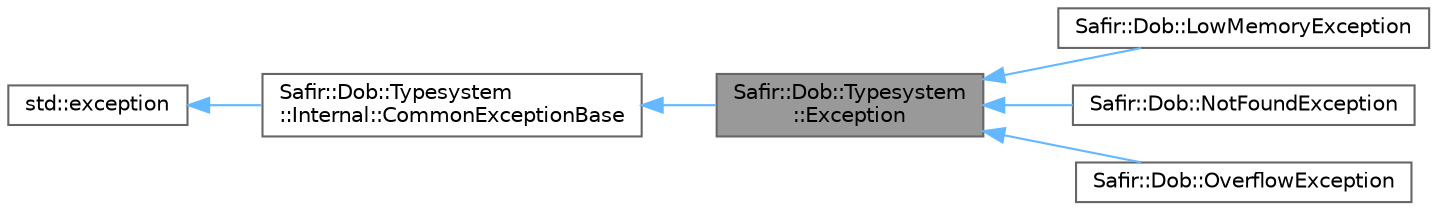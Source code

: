 digraph "Safir::Dob::Typesystem::Exception"
{
 // LATEX_PDF_SIZE
  bgcolor="transparent";
  edge [fontname=Helvetica,fontsize=10,labelfontname=Helvetica,labelfontsize=10];
  node [fontname=Helvetica,fontsize=10,shape=box,height=0.2,width=0.4];
  rankdir="LR";
  Node1 [label="Safir::Dob::Typesystem\l::Exception",height=0.2,width=0.4,color="gray40", fillcolor="grey60", style="filled", fontcolor="black",tooltip="This is the base class of all (non-Fundamental) Exceptions."];
  Node2 -> Node1 [dir="back",color="steelblue1",style="solid"];
  Node2 [label="Safir::Dob::Typesystem\l::Internal::CommonExceptionBase",height=0.2,width=0.4,color="gray40", fillcolor="white", style="filled",URL="$a01447.html",tooltip="Common functionality for the exception hierarchy of the DOB typesystem."];
  Node3 -> Node2 [dir="back",color="steelblue1",style="solid"];
  Node3 [label="std::exception",height=0.2,width=0.4,color="gray40", fillcolor="white", style="filled",tooltip=" "];
  Node1 -> Node4 [dir="back",color="steelblue1",style="solid"];
  Node4 [label="Safir::Dob::LowMemoryException",height=0.2,width=0.4,color="gray40", fillcolor="white", style="filled",URL="$a01811.html",tooltip="Thrown when an operation cannot be completed due to the current shared memory usage level."];
  Node1 -> Node5 [dir="back",color="steelblue1",style="solid"];
  Node5 [label="Safir::Dob::NotFoundException",height=0.2,width=0.4,color="gray40", fillcolor="white", style="filled",URL="$a01847.html",tooltip="Thrown when eg GetFreeInstance can not find a free instance."];
  Node1 -> Node6 [dir="back",color="steelblue1",style="solid"];
  Node6 [label="Safir::Dob::OverflowException",height=0.2,width=0.4,color="gray40", fillcolor="white", style="filled",URL="$a01855.html",tooltip="Thrown when data could not be sent due to overflowing queues."];
}
